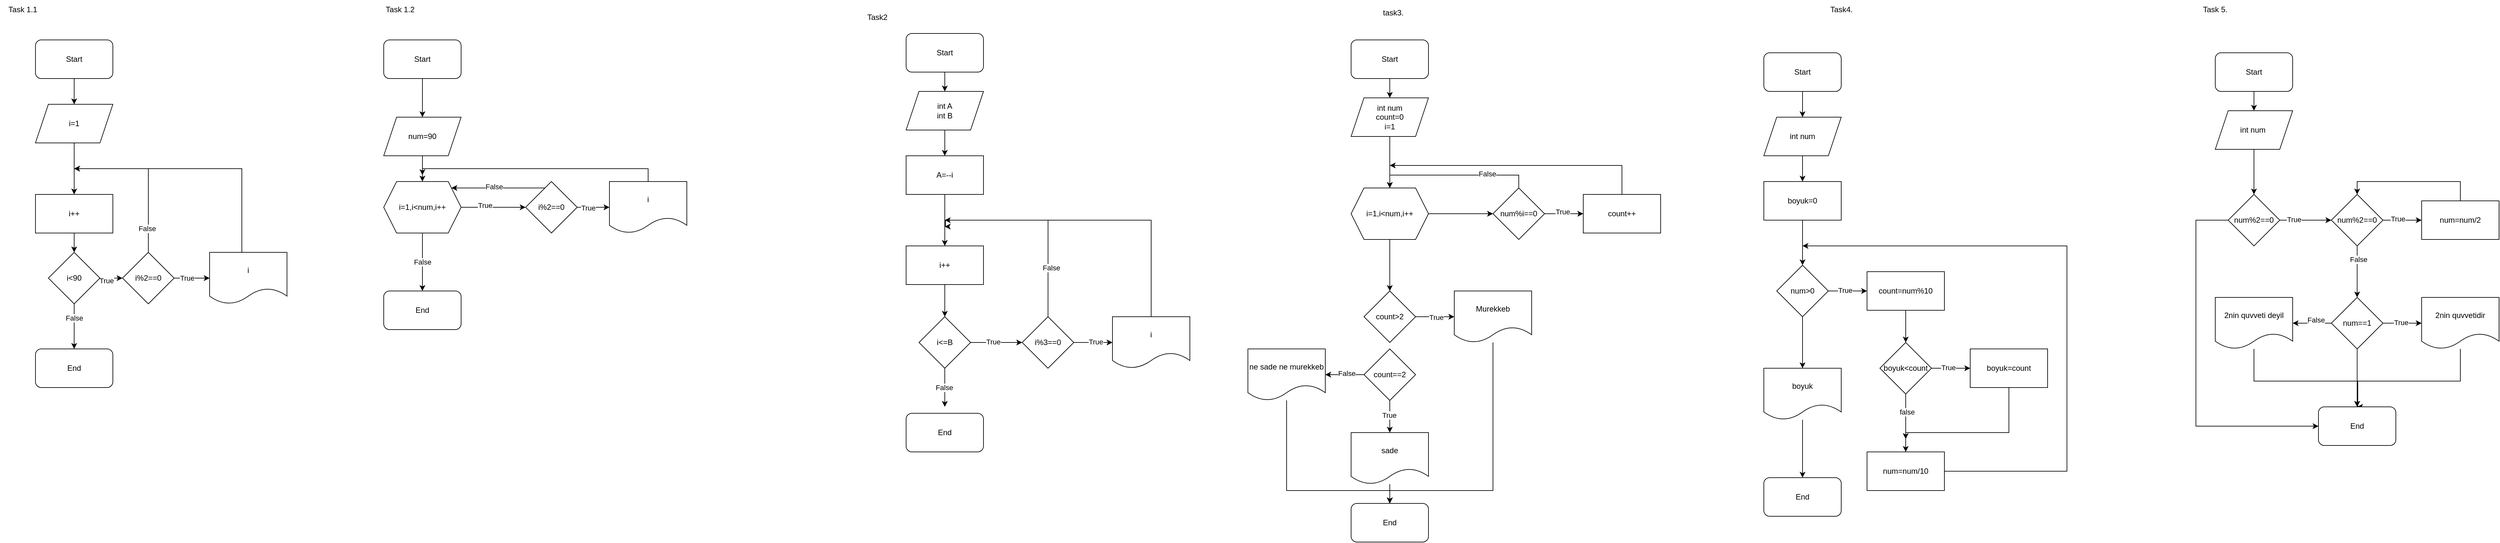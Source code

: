 <mxfile version="24.0.3" type="device">
  <diagram name="Page-1" id="K_lF_Sl0Wh9s5CHfGqQQ">
    <mxGraphModel dx="1843" dy="796" grid="1" gridSize="10" guides="1" tooltips="1" connect="1" arrows="1" fold="1" page="1" pageScale="1" pageWidth="850" pageHeight="1100" math="0" shadow="0">
      <root>
        <mxCell id="0" />
        <mxCell id="1" parent="0" />
        <mxCell id="X6KLgpfoWYu_5MkF8fKK-6" style="edgeStyle=orthogonalEdgeStyle;rounded=0;orthogonalLoop=1;jettySize=auto;html=1;" parent="1" source="X6KLgpfoWYu_5MkF8fKK-2" target="X6KLgpfoWYu_5MkF8fKK-3" edge="1">
          <mxGeometry relative="1" as="geometry" />
        </mxCell>
        <mxCell id="X6KLgpfoWYu_5MkF8fKK-2" value="St&lt;span style=&quot;background-color: initial;&quot;&gt;art&lt;/span&gt;" style="rounded=1;whiteSpace=wrap;html=1;" parent="1" vertex="1">
          <mxGeometry x="80" y="90" width="120" height="60" as="geometry" />
        </mxCell>
        <mxCell id="X6KLgpfoWYu_5MkF8fKK-56" style="edgeStyle=orthogonalEdgeStyle;rounded=0;orthogonalLoop=1;jettySize=auto;html=1;entryX=0.5;entryY=0;entryDx=0;entryDy=0;" parent="1" source="X6KLgpfoWYu_5MkF8fKK-3" target="X6KLgpfoWYu_5MkF8fKK-21" edge="1">
          <mxGeometry relative="1" as="geometry" />
        </mxCell>
        <mxCell id="X6KLgpfoWYu_5MkF8fKK-3" value="&lt;div&gt;i=1&lt;/div&gt;" style="shape=parallelogram;perimeter=parallelogramPerimeter;whiteSpace=wrap;html=1;fixedSize=1;" parent="1" vertex="1">
          <mxGeometry x="80" y="190" width="120" height="60" as="geometry" />
        </mxCell>
        <mxCell id="X6KLgpfoWYu_5MkF8fKK-23" style="edgeStyle=orthogonalEdgeStyle;rounded=0;orthogonalLoop=1;jettySize=auto;html=1;" parent="1" source="X6KLgpfoWYu_5MkF8fKK-4" target="X6KLgpfoWYu_5MkF8fKK-18" edge="1">
          <mxGeometry relative="1" as="geometry" />
        </mxCell>
        <mxCell id="X6KLgpfoWYu_5MkF8fKK-52" value="True" style="edgeLabel;html=1;align=center;verticalAlign=middle;resizable=0;points=[];" parent="X6KLgpfoWYu_5MkF8fKK-23" vertex="1" connectable="0">
          <mxGeometry x="-0.579" y="-4" relative="1" as="geometry">
            <mxPoint as="offset" />
          </mxGeometry>
        </mxCell>
        <mxCell id="X6KLgpfoWYu_5MkF8fKK-27" style="edgeStyle=orthogonalEdgeStyle;rounded=0;orthogonalLoop=1;jettySize=auto;html=1;" parent="1" source="X6KLgpfoWYu_5MkF8fKK-4" target="X6KLgpfoWYu_5MkF8fKK-14" edge="1">
          <mxGeometry relative="1" as="geometry" />
        </mxCell>
        <mxCell id="X6KLgpfoWYu_5MkF8fKK-53" value="False" style="edgeLabel;html=1;align=center;verticalAlign=middle;resizable=0;points=[];" parent="X6KLgpfoWYu_5MkF8fKK-27" vertex="1" connectable="0">
          <mxGeometry x="-0.372" relative="1" as="geometry">
            <mxPoint as="offset" />
          </mxGeometry>
        </mxCell>
        <mxCell id="X6KLgpfoWYu_5MkF8fKK-4" value="i&amp;lt;90" style="rhombus;whiteSpace=wrap;html=1;" parent="1" vertex="1">
          <mxGeometry x="100" y="420" width="80" height="80" as="geometry" />
        </mxCell>
        <mxCell id="X6KLgpfoWYu_5MkF8fKK-14" value="End" style="rounded=1;whiteSpace=wrap;html=1;" parent="1" vertex="1">
          <mxGeometry x="80" y="570" width="120" height="60" as="geometry" />
        </mxCell>
        <mxCell id="X6KLgpfoWYu_5MkF8fKK-59" style="edgeStyle=orthogonalEdgeStyle;rounded=0;orthogonalLoop=1;jettySize=auto;html=1;" parent="1" source="X6KLgpfoWYu_5MkF8fKK-10" edge="1">
          <mxGeometry relative="1" as="geometry">
            <mxPoint x="140" y="290" as="targetPoint" />
            <Array as="points">
              <mxPoint x="400" y="290" />
            </Array>
          </mxGeometry>
        </mxCell>
        <mxCell id="X6KLgpfoWYu_5MkF8fKK-10" value="i" style="shape=document;whiteSpace=wrap;html=1;boundedLbl=1;rounded=0;" parent="1" vertex="1">
          <mxGeometry x="350" y="420" width="120" height="80" as="geometry" />
        </mxCell>
        <mxCell id="X6KLgpfoWYu_5MkF8fKK-25" style="edgeStyle=orthogonalEdgeStyle;rounded=0;orthogonalLoop=1;jettySize=auto;html=1;" parent="1" source="X6KLgpfoWYu_5MkF8fKK-18" target="X6KLgpfoWYu_5MkF8fKK-10" edge="1">
          <mxGeometry relative="1" as="geometry" />
        </mxCell>
        <mxCell id="X6KLgpfoWYu_5MkF8fKK-50" value="True" style="edgeLabel;html=1;align=center;verticalAlign=middle;resizable=0;points=[];" parent="X6KLgpfoWYu_5MkF8fKK-25" vertex="1" connectable="0">
          <mxGeometry x="-0.287" relative="1" as="geometry">
            <mxPoint as="offset" />
          </mxGeometry>
        </mxCell>
        <mxCell id="X6KLgpfoWYu_5MkF8fKK-58" style="edgeStyle=orthogonalEdgeStyle;rounded=0;orthogonalLoop=1;jettySize=auto;html=1;" parent="1" source="X6KLgpfoWYu_5MkF8fKK-18" edge="1">
          <mxGeometry relative="1" as="geometry">
            <mxPoint x="140" y="290" as="targetPoint" />
            <Array as="points">
              <mxPoint x="255" y="290" />
            </Array>
          </mxGeometry>
        </mxCell>
        <mxCell id="X6KLgpfoWYu_5MkF8fKK-60" value="False" style="edgeLabel;html=1;align=center;verticalAlign=middle;resizable=0;points=[];" parent="X6KLgpfoWYu_5MkF8fKK-58" vertex="1" connectable="0">
          <mxGeometry x="-0.696" y="2" relative="1" as="geometry">
            <mxPoint as="offset" />
          </mxGeometry>
        </mxCell>
        <mxCell id="X6KLgpfoWYu_5MkF8fKK-18" value="i%2==0" style="rhombus;whiteSpace=wrap;html=1;" parent="1" vertex="1">
          <mxGeometry x="215" y="420" width="80" height="80" as="geometry" />
        </mxCell>
        <mxCell id="X6KLgpfoWYu_5MkF8fKK-57" style="edgeStyle=orthogonalEdgeStyle;rounded=0;orthogonalLoop=1;jettySize=auto;html=1;entryX=0.5;entryY=0;entryDx=0;entryDy=0;" parent="1" source="X6KLgpfoWYu_5MkF8fKK-21" target="X6KLgpfoWYu_5MkF8fKK-4" edge="1">
          <mxGeometry relative="1" as="geometry" />
        </mxCell>
        <mxCell id="X6KLgpfoWYu_5MkF8fKK-21" value="i++" style="whiteSpace=wrap;html=1;" parent="1" vertex="1">
          <mxGeometry x="80" y="330" width="120" height="60" as="geometry" />
        </mxCell>
        <mxCell id="X6KLgpfoWYu_5MkF8fKK-41" style="edgeStyle=orthogonalEdgeStyle;rounded=0;orthogonalLoop=1;jettySize=auto;html=1;entryX=0.5;entryY=0;entryDx=0;entryDy=0;" parent="1" source="X6KLgpfoWYu_5MkF8fKK-29" target="X6KLgpfoWYu_5MkF8fKK-30" edge="1">
          <mxGeometry relative="1" as="geometry" />
        </mxCell>
        <mxCell id="X6KLgpfoWYu_5MkF8fKK-29" value="Start" style="rounded=1;whiteSpace=wrap;html=1;" parent="1" vertex="1">
          <mxGeometry x="620" y="90" width="120" height="60" as="geometry" />
        </mxCell>
        <mxCell id="X6KLgpfoWYu_5MkF8fKK-38" style="edgeStyle=orthogonalEdgeStyle;rounded=0;orthogonalLoop=1;jettySize=auto;html=1;entryX=0.5;entryY=0;entryDx=0;entryDy=0;" parent="1" source="X6KLgpfoWYu_5MkF8fKK-30" target="X6KLgpfoWYu_5MkF8fKK-31" edge="1">
          <mxGeometry relative="1" as="geometry" />
        </mxCell>
        <mxCell id="X6KLgpfoWYu_5MkF8fKK-30" value="num=90" style="shape=parallelogram;perimeter=parallelogramPerimeter;whiteSpace=wrap;html=1;fixedSize=1;" parent="1" vertex="1">
          <mxGeometry x="620" y="210" width="120" height="60" as="geometry" />
        </mxCell>
        <mxCell id="X6KLgpfoWYu_5MkF8fKK-33" value="" style="edgeStyle=orthogonalEdgeStyle;rounded=0;orthogonalLoop=1;jettySize=auto;html=1;" parent="1" source="X6KLgpfoWYu_5MkF8fKK-31" target="X6KLgpfoWYu_5MkF8fKK-32" edge="1">
          <mxGeometry relative="1" as="geometry" />
        </mxCell>
        <mxCell id="X6KLgpfoWYu_5MkF8fKK-44" value="True" style="edgeLabel;html=1;align=center;verticalAlign=middle;resizable=0;points=[];" parent="X6KLgpfoWYu_5MkF8fKK-33" vertex="1" connectable="0">
          <mxGeometry x="-0.267" y="3" relative="1" as="geometry">
            <mxPoint as="offset" />
          </mxGeometry>
        </mxCell>
        <mxCell id="X6KLgpfoWYu_5MkF8fKK-43" value="False" style="edgeStyle=orthogonalEdgeStyle;rounded=0;orthogonalLoop=1;jettySize=auto;html=1;" parent="1" source="X6KLgpfoWYu_5MkF8fKK-31" target="X6KLgpfoWYu_5MkF8fKK-42" edge="1">
          <mxGeometry relative="1" as="geometry" />
        </mxCell>
        <mxCell id="X6KLgpfoWYu_5MkF8fKK-31" value="i=1,i&amp;lt;num,i++" style="shape=hexagon;perimeter=hexagonPerimeter2;whiteSpace=wrap;html=1;fixedSize=1;" parent="1" vertex="1">
          <mxGeometry x="620" y="310" width="120" height="80" as="geometry" />
        </mxCell>
        <mxCell id="X6KLgpfoWYu_5MkF8fKK-34" style="edgeStyle=orthogonalEdgeStyle;rounded=0;orthogonalLoop=1;jettySize=auto;html=1;" parent="1" source="X6KLgpfoWYu_5MkF8fKK-32" edge="1">
          <mxGeometry relative="1" as="geometry">
            <mxPoint x="970" y="350" as="targetPoint" />
          </mxGeometry>
        </mxCell>
        <mxCell id="X6KLgpfoWYu_5MkF8fKK-40" value="True" style="edgeLabel;html=1;align=center;verticalAlign=middle;resizable=0;points=[];" parent="X6KLgpfoWYu_5MkF8fKK-34" vertex="1" connectable="0">
          <mxGeometry x="-0.339" y="-1" relative="1" as="geometry">
            <mxPoint as="offset" />
          </mxGeometry>
        </mxCell>
        <mxCell id="X6KLgpfoWYu_5MkF8fKK-36" style="edgeStyle=orthogonalEdgeStyle;rounded=0;orthogonalLoop=1;jettySize=auto;html=1;" parent="1" source="X6KLgpfoWYu_5MkF8fKK-32" target="X6KLgpfoWYu_5MkF8fKK-31" edge="1">
          <mxGeometry relative="1" as="geometry">
            <Array as="points">
              <mxPoint x="790" y="320" />
              <mxPoint x="790" y="320" />
            </Array>
          </mxGeometry>
        </mxCell>
        <mxCell id="X6KLgpfoWYu_5MkF8fKK-39" value="False" style="edgeLabel;html=1;align=center;verticalAlign=middle;resizable=0;points=[];" parent="X6KLgpfoWYu_5MkF8fKK-36" vertex="1" connectable="0">
          <mxGeometry x="0.093" y="-2" relative="1" as="geometry">
            <mxPoint as="offset" />
          </mxGeometry>
        </mxCell>
        <mxCell id="X6KLgpfoWYu_5MkF8fKK-32" value="i%2==0" style="rhombus;whiteSpace=wrap;html=1;" parent="1" vertex="1">
          <mxGeometry x="840" y="310" width="80" height="80" as="geometry" />
        </mxCell>
        <mxCell id="X6KLgpfoWYu_5MkF8fKK-37" style="edgeStyle=orthogonalEdgeStyle;rounded=0;orthogonalLoop=1;jettySize=auto;html=1;" parent="1" source="X6KLgpfoWYu_5MkF8fKK-35" edge="1">
          <mxGeometry relative="1" as="geometry">
            <mxPoint x="680" y="300" as="targetPoint" />
            <Array as="points">
              <mxPoint x="1030" y="290" />
              <mxPoint x="680" y="290" />
            </Array>
          </mxGeometry>
        </mxCell>
        <mxCell id="X6KLgpfoWYu_5MkF8fKK-35" value="i" style="shape=document;whiteSpace=wrap;html=1;boundedLbl=1;" parent="1" vertex="1">
          <mxGeometry x="970" y="310" width="120" height="80" as="geometry" />
        </mxCell>
        <mxCell id="X6KLgpfoWYu_5MkF8fKK-42" value="End" style="rounded=1;whiteSpace=wrap;html=1;" parent="1" vertex="1">
          <mxGeometry x="620" y="480" width="120" height="60" as="geometry" />
        </mxCell>
        <mxCell id="X6KLgpfoWYu_5MkF8fKK-61" value="Task 1.1" style="text;html=1;align=center;verticalAlign=middle;resizable=0;points=[];autosize=1;strokeColor=none;fillColor=none;" parent="1" vertex="1">
          <mxGeometry x="25" y="28" width="70" height="30" as="geometry" />
        </mxCell>
        <mxCell id="X6KLgpfoWYu_5MkF8fKK-62" value="Task 1.2" style="text;html=1;align=center;verticalAlign=middle;resizable=0;points=[];autosize=1;strokeColor=none;fillColor=none;" parent="1" vertex="1">
          <mxGeometry x="610" y="28" width="70" height="30" as="geometry" />
        </mxCell>
        <mxCell id="X6KLgpfoWYu_5MkF8fKK-72" style="edgeStyle=orthogonalEdgeStyle;rounded=0;orthogonalLoop=1;jettySize=auto;html=1;" parent="1" source="X6KLgpfoWYu_5MkF8fKK-65" target="X6KLgpfoWYu_5MkF8fKK-66" edge="1">
          <mxGeometry relative="1" as="geometry" />
        </mxCell>
        <mxCell id="X6KLgpfoWYu_5MkF8fKK-65" value="Start" style="rounded=1;whiteSpace=wrap;html=1;" parent="1" vertex="1">
          <mxGeometry x="1430" y="80" width="120" height="60" as="geometry" />
        </mxCell>
        <mxCell id="X6KLgpfoWYu_5MkF8fKK-77" style="edgeStyle=orthogonalEdgeStyle;rounded=0;orthogonalLoop=1;jettySize=auto;html=1;entryX=0.5;entryY=0;entryDx=0;entryDy=0;" parent="1" source="X6KLgpfoWYu_5MkF8fKK-66" target="X6KLgpfoWYu_5MkF8fKK-76" edge="1">
          <mxGeometry relative="1" as="geometry" />
        </mxCell>
        <mxCell id="X6KLgpfoWYu_5MkF8fKK-66" value="int A&lt;div&gt;int B&lt;/div&gt;" style="shape=parallelogram;perimeter=parallelogramPerimeter;whiteSpace=wrap;html=1;fixedSize=1;" parent="1" vertex="1">
          <mxGeometry x="1430" y="170" width="120" height="60" as="geometry" />
        </mxCell>
        <mxCell id="X6KLgpfoWYu_5MkF8fKK-69" value="" style="edgeStyle=orthogonalEdgeStyle;rounded=0;orthogonalLoop=1;jettySize=auto;html=1;" parent="1" source="X6KLgpfoWYu_5MkF8fKK-67" target="X6KLgpfoWYu_5MkF8fKK-68" edge="1">
          <mxGeometry relative="1" as="geometry" />
        </mxCell>
        <mxCell id="X6KLgpfoWYu_5MkF8fKK-89" value="True" style="edgeLabel;html=1;align=center;verticalAlign=middle;resizable=0;points=[];" parent="X6KLgpfoWYu_5MkF8fKK-69" vertex="1" connectable="0">
          <mxGeometry x="-0.119" y="1" relative="1" as="geometry">
            <mxPoint as="offset" />
          </mxGeometry>
        </mxCell>
        <mxCell id="X6KLgpfoWYu_5MkF8fKK-85" style="edgeStyle=orthogonalEdgeStyle;rounded=0;orthogonalLoop=1;jettySize=auto;html=1;" parent="1" source="X6KLgpfoWYu_5MkF8fKK-67" edge="1">
          <mxGeometry relative="1" as="geometry">
            <mxPoint x="1490" y="660" as="targetPoint" />
          </mxGeometry>
        </mxCell>
        <mxCell id="X6KLgpfoWYu_5MkF8fKK-88" value="False" style="edgeLabel;html=1;align=center;verticalAlign=middle;resizable=0;points=[];" parent="X6KLgpfoWYu_5MkF8fKK-85" vertex="1" connectable="0">
          <mxGeometry x="-0.032" y="-1" relative="1" as="geometry">
            <mxPoint as="offset" />
          </mxGeometry>
        </mxCell>
        <mxCell id="X6KLgpfoWYu_5MkF8fKK-67" value="i&amp;lt;=B" style="rhombus;whiteSpace=wrap;html=1;" parent="1" vertex="1">
          <mxGeometry x="1450" y="520" width="80" height="80" as="geometry" />
        </mxCell>
        <mxCell id="X6KLgpfoWYu_5MkF8fKK-71" value="" style="edgeStyle=orthogonalEdgeStyle;rounded=0;orthogonalLoop=1;jettySize=auto;html=1;" parent="1" source="X6KLgpfoWYu_5MkF8fKK-68" target="X6KLgpfoWYu_5MkF8fKK-70" edge="1">
          <mxGeometry relative="1" as="geometry" />
        </mxCell>
        <mxCell id="X6KLgpfoWYu_5MkF8fKK-87" value="True" style="edgeLabel;html=1;align=center;verticalAlign=middle;resizable=0;points=[];" parent="X6KLgpfoWYu_5MkF8fKK-71" vertex="1" connectable="0">
          <mxGeometry x="0.135" y="1" relative="1" as="geometry">
            <mxPoint as="offset" />
          </mxGeometry>
        </mxCell>
        <mxCell id="X6KLgpfoWYu_5MkF8fKK-83" style="edgeStyle=orthogonalEdgeStyle;rounded=0;orthogonalLoop=1;jettySize=auto;html=1;" parent="1" edge="1">
          <mxGeometry relative="1" as="geometry">
            <mxPoint x="1490" y="370" as="targetPoint" />
            <mxPoint x="1650.059" y="519.999" as="sourcePoint" />
            <Array as="points">
              <mxPoint x="1650" y="370" />
            </Array>
          </mxGeometry>
        </mxCell>
        <mxCell id="X6KLgpfoWYu_5MkF8fKK-90" value="False" style="edgeLabel;html=1;align=center;verticalAlign=middle;resizable=0;points=[];" parent="X6KLgpfoWYu_5MkF8fKK-83" vertex="1" connectable="0">
          <mxGeometry x="-0.505" y="-5" relative="1" as="geometry">
            <mxPoint as="offset" />
          </mxGeometry>
        </mxCell>
        <mxCell id="X6KLgpfoWYu_5MkF8fKK-68" value="i%3==0" style="rhombus;whiteSpace=wrap;html=1;" parent="1" vertex="1">
          <mxGeometry x="1610" y="520" width="80" height="80" as="geometry" />
        </mxCell>
        <mxCell id="X6KLgpfoWYu_5MkF8fKK-84" style="edgeStyle=orthogonalEdgeStyle;rounded=0;orthogonalLoop=1;jettySize=auto;html=1;" parent="1" source="X6KLgpfoWYu_5MkF8fKK-70" edge="1">
          <mxGeometry relative="1" as="geometry">
            <mxPoint x="1490" y="380" as="targetPoint" />
            <Array as="points">
              <mxPoint x="1810" y="370" />
              <mxPoint x="1491" y="370" />
              <mxPoint x="1491" y="380" />
            </Array>
          </mxGeometry>
        </mxCell>
        <mxCell id="X6KLgpfoWYu_5MkF8fKK-70" value="i" style="shape=document;whiteSpace=wrap;html=1;boundedLbl=1;" parent="1" vertex="1">
          <mxGeometry x="1750" y="520" width="120" height="80" as="geometry" />
        </mxCell>
        <mxCell id="X6KLgpfoWYu_5MkF8fKK-79" style="edgeStyle=orthogonalEdgeStyle;rounded=0;orthogonalLoop=1;jettySize=auto;html=1;" parent="1" source="X6KLgpfoWYu_5MkF8fKK-76" target="X6KLgpfoWYu_5MkF8fKK-78" edge="1">
          <mxGeometry relative="1" as="geometry" />
        </mxCell>
        <mxCell id="X6KLgpfoWYu_5MkF8fKK-76" value="A=--i" style="rounded=0;whiteSpace=wrap;html=1;" parent="1" vertex="1">
          <mxGeometry x="1430" y="270" width="120" height="60" as="geometry" />
        </mxCell>
        <mxCell id="X6KLgpfoWYu_5MkF8fKK-81" style="edgeStyle=orthogonalEdgeStyle;rounded=0;orthogonalLoop=1;jettySize=auto;html=1;" parent="1" source="X6KLgpfoWYu_5MkF8fKK-78" target="X6KLgpfoWYu_5MkF8fKK-67" edge="1">
          <mxGeometry relative="1" as="geometry" />
        </mxCell>
        <mxCell id="X6KLgpfoWYu_5MkF8fKK-78" value="i++" style="rounded=0;whiteSpace=wrap;html=1;" parent="1" vertex="1">
          <mxGeometry x="1430" y="410" width="120" height="60" as="geometry" />
        </mxCell>
        <mxCell id="X6KLgpfoWYu_5MkF8fKK-86" value="End" style="rounded=1;whiteSpace=wrap;html=1;" parent="1" vertex="1">
          <mxGeometry x="1430" y="670" width="120" height="60" as="geometry" />
        </mxCell>
        <mxCell id="X6KLgpfoWYu_5MkF8fKK-91" value="Task2" style="text;html=1;align=center;verticalAlign=middle;resizable=0;points=[];autosize=1;strokeColor=none;fillColor=none;" parent="1" vertex="1">
          <mxGeometry x="1360" y="40" width="50" height="30" as="geometry" />
        </mxCell>
        <mxCell id="l2DQ5v4cgRsCBWhZb89i-29" style="edgeStyle=orthogonalEdgeStyle;rounded=0;orthogonalLoop=1;jettySize=auto;html=1;" edge="1" parent="1" source="X6KLgpfoWYu_5MkF8fKK-93" target="X6KLgpfoWYu_5MkF8fKK-94">
          <mxGeometry relative="1" as="geometry" />
        </mxCell>
        <mxCell id="X6KLgpfoWYu_5MkF8fKK-93" value="Start" style="rounded=1;whiteSpace=wrap;html=1;" parent="1" vertex="1">
          <mxGeometry x="2760" y="110" width="120" height="60" as="geometry" />
        </mxCell>
        <mxCell id="l2DQ5v4cgRsCBWhZb89i-33" value="" style="edgeStyle=orthogonalEdgeStyle;rounded=0;orthogonalLoop=1;jettySize=auto;html=1;" edge="1" parent="1" source="X6KLgpfoWYu_5MkF8fKK-94" target="l2DQ5v4cgRsCBWhZb89i-32">
          <mxGeometry relative="1" as="geometry" />
        </mxCell>
        <mxCell id="X6KLgpfoWYu_5MkF8fKK-94" value="int num" style="shape=parallelogram;perimeter=parallelogramPerimeter;whiteSpace=wrap;html=1;fixedSize=1;" parent="1" vertex="1">
          <mxGeometry x="2760" y="210" width="120" height="60" as="geometry" />
        </mxCell>
        <mxCell id="l2DQ5v4cgRsCBWhZb89i-40" value="" style="edgeStyle=orthogonalEdgeStyle;rounded=0;orthogonalLoop=1;jettySize=auto;html=1;" edge="1" parent="1" source="X6KLgpfoWYu_5MkF8fKK-95" target="l2DQ5v4cgRsCBWhZb89i-39">
          <mxGeometry relative="1" as="geometry" />
        </mxCell>
        <mxCell id="l2DQ5v4cgRsCBWhZb89i-46" value="True" style="edgeLabel;html=1;align=center;verticalAlign=middle;resizable=0;points=[];" vertex="1" connectable="0" parent="l2DQ5v4cgRsCBWhZb89i-40">
          <mxGeometry x="-0.14" y="1" relative="1" as="geometry">
            <mxPoint as="offset" />
          </mxGeometry>
        </mxCell>
        <mxCell id="l2DQ5v4cgRsCBWhZb89i-43" value="" style="edgeStyle=orthogonalEdgeStyle;rounded=0;orthogonalLoop=1;jettySize=auto;html=1;" edge="1" parent="1" source="X6KLgpfoWYu_5MkF8fKK-95" target="l2DQ5v4cgRsCBWhZb89i-42">
          <mxGeometry relative="1" as="geometry" />
        </mxCell>
        <mxCell id="l2DQ5v4cgRsCBWhZb89i-47" value="false" style="edgeLabel;html=1;align=center;verticalAlign=middle;resizable=0;points=[];" vertex="1" connectable="0" parent="l2DQ5v4cgRsCBWhZb89i-43">
          <mxGeometry x="-0.378" y="2" relative="1" as="geometry">
            <mxPoint as="offset" />
          </mxGeometry>
        </mxCell>
        <mxCell id="X6KLgpfoWYu_5MkF8fKK-95" value="boyuk&amp;lt;count" style="rhombus;whiteSpace=wrap;html=1;" parent="1" vertex="1">
          <mxGeometry x="2940" y="560" width="80" height="80" as="geometry" />
        </mxCell>
        <mxCell id="X6KLgpfoWYu_5MkF8fKK-96" value="Task4." style="text;html=1;align=center;verticalAlign=middle;resizable=0;points=[];autosize=1;strokeColor=none;fillColor=none;" parent="1" vertex="1">
          <mxGeometry x="2850" y="28" width="60" height="30" as="geometry" />
        </mxCell>
        <mxCell id="X6KLgpfoWYu_5MkF8fKK-97" value="task3.&lt;div&gt;&lt;br&gt;&lt;/div&gt;" style="text;html=1;align=center;verticalAlign=middle;resizable=0;points=[];autosize=1;strokeColor=none;fillColor=none;" parent="1" vertex="1">
          <mxGeometry x="2155" y="35" width="60" height="40" as="geometry" />
        </mxCell>
        <mxCell id="X6KLgpfoWYu_5MkF8fKK-101" style="edgeStyle=orthogonalEdgeStyle;rounded=0;orthogonalLoop=1;jettySize=auto;html=1;" parent="1" source="X6KLgpfoWYu_5MkF8fKK-98" target="X6KLgpfoWYu_5MkF8fKK-99" edge="1">
          <mxGeometry relative="1" as="geometry" />
        </mxCell>
        <mxCell id="X6KLgpfoWYu_5MkF8fKK-98" value="Start" style="rounded=1;whiteSpace=wrap;html=1;" parent="1" vertex="1">
          <mxGeometry x="2120" y="90" width="120" height="60" as="geometry" />
        </mxCell>
        <mxCell id="X6KLgpfoWYu_5MkF8fKK-106" value="" style="edgeStyle=orthogonalEdgeStyle;rounded=0;orthogonalLoop=1;jettySize=auto;html=1;" parent="1" source="X6KLgpfoWYu_5MkF8fKK-99" edge="1">
          <mxGeometry relative="1" as="geometry">
            <mxPoint x="2180.0" y="320" as="targetPoint" />
          </mxGeometry>
        </mxCell>
        <mxCell id="X6KLgpfoWYu_5MkF8fKK-99" value="int num&lt;div&gt;count=0&lt;/div&gt;&lt;div&gt;i=1&lt;/div&gt;" style="shape=parallelogram;perimeter=parallelogramPerimeter;whiteSpace=wrap;html=1;fixedSize=1;" parent="1" vertex="1">
          <mxGeometry x="2120" y="180" width="120" height="60" as="geometry" />
        </mxCell>
        <mxCell id="X6KLgpfoWYu_5MkF8fKK-108" value="" style="edgeStyle=orthogonalEdgeStyle;rounded=0;orthogonalLoop=1;jettySize=auto;html=1;" parent="1" source="X6KLgpfoWYu_5MkF8fKK-102" target="X6KLgpfoWYu_5MkF8fKK-107" edge="1">
          <mxGeometry relative="1" as="geometry" />
        </mxCell>
        <mxCell id="X6KLgpfoWYu_5MkF8fKK-115" value="" style="edgeStyle=orthogonalEdgeStyle;rounded=0;orthogonalLoop=1;jettySize=auto;html=1;" parent="1" source="X6KLgpfoWYu_5MkF8fKK-102" target="X6KLgpfoWYu_5MkF8fKK-114" edge="1">
          <mxGeometry relative="1" as="geometry" />
        </mxCell>
        <mxCell id="X6KLgpfoWYu_5MkF8fKK-102" value="i=1,i&amp;lt;num,i++" style="shape=hexagon;perimeter=hexagonPerimeter2;whiteSpace=wrap;html=1;fixedSize=1;" parent="1" vertex="1">
          <mxGeometry x="2120" y="320" width="120" height="80" as="geometry" />
        </mxCell>
        <mxCell id="X6KLgpfoWYu_5MkF8fKK-110" value="" style="edgeStyle=orthogonalEdgeStyle;rounded=0;orthogonalLoop=1;jettySize=auto;html=1;" parent="1" source="X6KLgpfoWYu_5MkF8fKK-107" target="X6KLgpfoWYu_5MkF8fKK-109" edge="1">
          <mxGeometry relative="1" as="geometry" />
        </mxCell>
        <mxCell id="X6KLgpfoWYu_5MkF8fKK-112" value="True" style="edgeLabel;html=1;align=center;verticalAlign=middle;resizable=0;points=[];" parent="X6KLgpfoWYu_5MkF8fKK-110" vertex="1" connectable="0">
          <mxGeometry x="-0.084" y="3" relative="1" as="geometry">
            <mxPoint as="offset" />
          </mxGeometry>
        </mxCell>
        <mxCell id="X6KLgpfoWYu_5MkF8fKK-111" style="edgeStyle=orthogonalEdgeStyle;rounded=0;orthogonalLoop=1;jettySize=auto;html=1;entryX=0.5;entryY=0;entryDx=0;entryDy=0;" parent="1" source="X6KLgpfoWYu_5MkF8fKK-107" target="X6KLgpfoWYu_5MkF8fKK-102" edge="1">
          <mxGeometry relative="1" as="geometry">
            <Array as="points">
              <mxPoint x="2380" y="300" />
              <mxPoint x="2180" y="300" />
            </Array>
          </mxGeometry>
        </mxCell>
        <mxCell id="X6KLgpfoWYu_5MkF8fKK-113" value="False" style="edgeLabel;html=1;align=center;verticalAlign=middle;resizable=0;points=[];" parent="X6KLgpfoWYu_5MkF8fKK-111" vertex="1" connectable="0">
          <mxGeometry x="-0.425" y="-2" relative="1" as="geometry">
            <mxPoint as="offset" />
          </mxGeometry>
        </mxCell>
        <mxCell id="X6KLgpfoWYu_5MkF8fKK-107" value="num%i==0" style="rhombus;whiteSpace=wrap;html=1;" parent="1" vertex="1">
          <mxGeometry x="2340" y="320" width="80" height="80" as="geometry" />
        </mxCell>
        <mxCell id="X6KLgpfoWYu_5MkF8fKK-123" style="edgeStyle=orthogonalEdgeStyle;rounded=0;orthogonalLoop=1;jettySize=auto;html=1;exitX=0.5;exitY=0;exitDx=0;exitDy=0;" parent="1" source="X6KLgpfoWYu_5MkF8fKK-109" edge="1">
          <mxGeometry relative="1" as="geometry">
            <mxPoint x="2180.0" y="285" as="targetPoint" />
            <mxPoint x="2540.0" y="315" as="sourcePoint" />
            <Array as="points">
              <mxPoint x="2540" y="285" />
            </Array>
          </mxGeometry>
        </mxCell>
        <mxCell id="X6KLgpfoWYu_5MkF8fKK-109" value="count++" style="whiteSpace=wrap;html=1;" parent="1" vertex="1">
          <mxGeometry x="2480" y="330" width="120" height="60" as="geometry" />
        </mxCell>
        <mxCell id="X6KLgpfoWYu_5MkF8fKK-117" value="" style="edgeStyle=orthogonalEdgeStyle;rounded=0;orthogonalLoop=1;jettySize=auto;html=1;" parent="1" source="X6KLgpfoWYu_5MkF8fKK-114" target="X6KLgpfoWYu_5MkF8fKK-116" edge="1">
          <mxGeometry relative="1" as="geometry" />
        </mxCell>
        <mxCell id="X6KLgpfoWYu_5MkF8fKK-124" value="True" style="edgeLabel;html=1;align=center;verticalAlign=middle;resizable=0;points=[];" parent="X6KLgpfoWYu_5MkF8fKK-117" vertex="1" connectable="0">
          <mxGeometry x="0.057" y="-1" relative="1" as="geometry">
            <mxPoint as="offset" />
          </mxGeometry>
        </mxCell>
        <mxCell id="X6KLgpfoWYu_5MkF8fKK-114" value="count&amp;gt;2" style="rhombus;whiteSpace=wrap;html=1;" parent="1" vertex="1">
          <mxGeometry x="2140" y="480" width="80" height="80" as="geometry" />
        </mxCell>
        <mxCell id="X6KLgpfoWYu_5MkF8fKK-122" style="edgeStyle=orthogonalEdgeStyle;rounded=0;orthogonalLoop=1;jettySize=auto;html=1;entryX=0.5;entryY=0;entryDx=0;entryDy=0;" parent="1" source="X6KLgpfoWYu_5MkF8fKK-116" target="X6KLgpfoWYu_5MkF8fKK-120" edge="1">
          <mxGeometry relative="1" as="geometry">
            <Array as="points">
              <mxPoint x="2340" y="790" />
              <mxPoint x="2180" y="790" />
            </Array>
          </mxGeometry>
        </mxCell>
        <mxCell id="X6KLgpfoWYu_5MkF8fKK-116" value="Murekkeb" style="shape=document;whiteSpace=wrap;html=1;boundedLbl=1;" parent="1" vertex="1">
          <mxGeometry x="2280" y="480" width="120" height="80" as="geometry" />
        </mxCell>
        <mxCell id="X6KLgpfoWYu_5MkF8fKK-121" value="" style="edgeStyle=orthogonalEdgeStyle;rounded=0;orthogonalLoop=1;jettySize=auto;html=1;" parent="1" source="X6KLgpfoWYu_5MkF8fKK-118" target="X6KLgpfoWYu_5MkF8fKK-120" edge="1">
          <mxGeometry relative="1" as="geometry" />
        </mxCell>
        <mxCell id="X6KLgpfoWYu_5MkF8fKK-133" style="edgeStyle=orthogonalEdgeStyle;rounded=0;orthogonalLoop=1;jettySize=auto;html=1;entryX=0.5;entryY=0;entryDx=0;entryDy=0;" parent="1" source="X6KLgpfoWYu_5MkF8fKK-118" target="X6KLgpfoWYu_5MkF8fKK-120" edge="1">
          <mxGeometry relative="1" as="geometry" />
        </mxCell>
        <mxCell id="X6KLgpfoWYu_5MkF8fKK-118" value="sade" style="shape=document;whiteSpace=wrap;html=1;boundedLbl=1;" parent="1" vertex="1">
          <mxGeometry x="2120" y="700" width="120" height="80" as="geometry" />
        </mxCell>
        <mxCell id="X6KLgpfoWYu_5MkF8fKK-120" value="End" style="rounded=1;whiteSpace=wrap;html=1;" parent="1" vertex="1">
          <mxGeometry x="2120" y="810" width="120" height="60" as="geometry" />
        </mxCell>
        <mxCell id="X6KLgpfoWYu_5MkF8fKK-127" style="edgeStyle=orthogonalEdgeStyle;rounded=0;orthogonalLoop=1;jettySize=auto;html=1;" parent="1" source="X6KLgpfoWYu_5MkF8fKK-126" target="X6KLgpfoWYu_5MkF8fKK-118" edge="1">
          <mxGeometry relative="1" as="geometry" />
        </mxCell>
        <mxCell id="X6KLgpfoWYu_5MkF8fKK-128" value="True" style="edgeLabel;html=1;align=center;verticalAlign=middle;resizable=0;points=[];" parent="X6KLgpfoWYu_5MkF8fKK-127" vertex="1" connectable="0">
          <mxGeometry x="-0.109" y="-1" relative="1" as="geometry">
            <mxPoint as="offset" />
          </mxGeometry>
        </mxCell>
        <mxCell id="X6KLgpfoWYu_5MkF8fKK-130" value="" style="edgeStyle=orthogonalEdgeStyle;rounded=0;orthogonalLoop=1;jettySize=auto;html=1;" parent="1" source="X6KLgpfoWYu_5MkF8fKK-126" target="X6KLgpfoWYu_5MkF8fKK-129" edge="1">
          <mxGeometry relative="1" as="geometry" />
        </mxCell>
        <mxCell id="X6KLgpfoWYu_5MkF8fKK-131" value="False" style="edgeLabel;html=1;align=center;verticalAlign=middle;resizable=0;points=[];" parent="X6KLgpfoWYu_5MkF8fKK-130" vertex="1" connectable="0">
          <mxGeometry x="-0.094" y="-2" relative="1" as="geometry">
            <mxPoint as="offset" />
          </mxGeometry>
        </mxCell>
        <mxCell id="X6KLgpfoWYu_5MkF8fKK-126" value="count==2" style="rhombus;whiteSpace=wrap;html=1;" parent="1" vertex="1">
          <mxGeometry x="2140" y="570" width="80" height="80" as="geometry" />
        </mxCell>
        <mxCell id="X6KLgpfoWYu_5MkF8fKK-132" style="edgeStyle=orthogonalEdgeStyle;rounded=0;orthogonalLoop=1;jettySize=auto;html=1;entryX=0.5;entryY=0;entryDx=0;entryDy=0;" parent="1" source="X6KLgpfoWYu_5MkF8fKK-129" target="X6KLgpfoWYu_5MkF8fKK-120" edge="1">
          <mxGeometry relative="1" as="geometry">
            <Array as="points">
              <mxPoint x="2020" y="790" />
              <mxPoint x="2180" y="790" />
            </Array>
          </mxGeometry>
        </mxCell>
        <mxCell id="X6KLgpfoWYu_5MkF8fKK-129" value="ne sade ne murekkeb" style="shape=document;whiteSpace=wrap;html=1;boundedLbl=1;" parent="1" vertex="1">
          <mxGeometry x="1960" y="570" width="120" height="80" as="geometry" />
        </mxCell>
        <mxCell id="l2DQ5v4cgRsCBWhZb89i-3" style="edgeStyle=orthogonalEdgeStyle;rounded=0;orthogonalLoop=1;jettySize=auto;html=1;" edge="1" parent="1" source="l2DQ5v4cgRsCBWhZb89i-1" target="l2DQ5v4cgRsCBWhZb89i-2">
          <mxGeometry relative="1" as="geometry" />
        </mxCell>
        <mxCell id="l2DQ5v4cgRsCBWhZb89i-1" value="Start" style="rounded=1;whiteSpace=wrap;html=1;" vertex="1" parent="1">
          <mxGeometry x="3460" y="110" width="120" height="60" as="geometry" />
        </mxCell>
        <mxCell id="l2DQ5v4cgRsCBWhZb89i-5" value="" style="edgeStyle=orthogonalEdgeStyle;rounded=0;orthogonalLoop=1;jettySize=auto;html=1;" edge="1" parent="1" source="l2DQ5v4cgRsCBWhZb89i-2" target="l2DQ5v4cgRsCBWhZb89i-4">
          <mxGeometry relative="1" as="geometry" />
        </mxCell>
        <mxCell id="l2DQ5v4cgRsCBWhZb89i-2" value="int num&amp;nbsp;" style="shape=parallelogram;perimeter=parallelogramPerimeter;whiteSpace=wrap;html=1;fixedSize=1;" vertex="1" parent="1">
          <mxGeometry x="3460" y="200" width="120" height="60" as="geometry" />
        </mxCell>
        <mxCell id="l2DQ5v4cgRsCBWhZb89i-7" value="" style="edgeStyle=orthogonalEdgeStyle;rounded=0;orthogonalLoop=1;jettySize=auto;html=1;" edge="1" parent="1" source="l2DQ5v4cgRsCBWhZb89i-4" target="l2DQ5v4cgRsCBWhZb89i-6">
          <mxGeometry relative="1" as="geometry" />
        </mxCell>
        <mxCell id="l2DQ5v4cgRsCBWhZb89i-8" value="True" style="edgeLabel;html=1;align=center;verticalAlign=middle;resizable=0;points=[];" vertex="1" connectable="0" parent="l2DQ5v4cgRsCBWhZb89i-7">
          <mxGeometry x="-0.466" y="1" relative="1" as="geometry">
            <mxPoint as="offset" />
          </mxGeometry>
        </mxCell>
        <mxCell id="l2DQ5v4cgRsCBWhZb89i-25" style="edgeStyle=orthogonalEdgeStyle;rounded=0;orthogonalLoop=1;jettySize=auto;html=1;entryX=0;entryY=0.5;entryDx=0;entryDy=0;" edge="1" parent="1" source="l2DQ5v4cgRsCBWhZb89i-4" target="l2DQ5v4cgRsCBWhZb89i-23">
          <mxGeometry relative="1" as="geometry">
            <Array as="points">
              <mxPoint x="3430" y="370" />
              <mxPoint x="3430" y="690" />
            </Array>
          </mxGeometry>
        </mxCell>
        <mxCell id="l2DQ5v4cgRsCBWhZb89i-4" value="num%2==0" style="rhombus;whiteSpace=wrap;html=1;" vertex="1" parent="1">
          <mxGeometry x="3480" y="330" width="80" height="80" as="geometry" />
        </mxCell>
        <mxCell id="l2DQ5v4cgRsCBWhZb89i-10" value="" style="edgeStyle=orthogonalEdgeStyle;rounded=0;orthogonalLoop=1;jettySize=auto;html=1;" edge="1" parent="1" source="l2DQ5v4cgRsCBWhZb89i-6" target="l2DQ5v4cgRsCBWhZb89i-9">
          <mxGeometry relative="1" as="geometry" />
        </mxCell>
        <mxCell id="l2DQ5v4cgRsCBWhZb89i-22" value="True" style="edgeLabel;html=1;align=center;verticalAlign=middle;resizable=0;points=[];" vertex="1" connectable="0" parent="l2DQ5v4cgRsCBWhZb89i-10">
          <mxGeometry x="-0.226" y="2" relative="1" as="geometry">
            <mxPoint as="offset" />
          </mxGeometry>
        </mxCell>
        <mxCell id="l2DQ5v4cgRsCBWhZb89i-14" value="" style="edgeStyle=orthogonalEdgeStyle;rounded=0;orthogonalLoop=1;jettySize=auto;html=1;" edge="1" parent="1" source="l2DQ5v4cgRsCBWhZb89i-6" target="l2DQ5v4cgRsCBWhZb89i-13">
          <mxGeometry relative="1" as="geometry" />
        </mxCell>
        <mxCell id="l2DQ5v4cgRsCBWhZb89i-21" value="False" style="edgeLabel;html=1;align=center;verticalAlign=middle;resizable=0;points=[];" vertex="1" connectable="0" parent="l2DQ5v4cgRsCBWhZb89i-14">
          <mxGeometry x="-0.472" y="2" relative="1" as="geometry">
            <mxPoint as="offset" />
          </mxGeometry>
        </mxCell>
        <mxCell id="l2DQ5v4cgRsCBWhZb89i-6" value="num%2==0" style="rhombus;whiteSpace=wrap;html=1;" vertex="1" parent="1">
          <mxGeometry x="3640" y="330" width="80" height="80" as="geometry" />
        </mxCell>
        <mxCell id="l2DQ5v4cgRsCBWhZb89i-12" style="edgeStyle=orthogonalEdgeStyle;rounded=0;orthogonalLoop=1;jettySize=auto;html=1;entryX=0.5;entryY=0;entryDx=0;entryDy=0;" edge="1" parent="1" source="l2DQ5v4cgRsCBWhZb89i-9" target="l2DQ5v4cgRsCBWhZb89i-6">
          <mxGeometry relative="1" as="geometry">
            <Array as="points">
              <mxPoint x="3840" y="310" />
              <mxPoint x="3680" y="310" />
            </Array>
          </mxGeometry>
        </mxCell>
        <mxCell id="l2DQ5v4cgRsCBWhZb89i-9" value="num=num/2" style="whiteSpace=wrap;html=1;" vertex="1" parent="1">
          <mxGeometry x="3780" y="340" width="120" height="60" as="geometry" />
        </mxCell>
        <mxCell id="l2DQ5v4cgRsCBWhZb89i-16" value="" style="edgeStyle=orthogonalEdgeStyle;rounded=0;orthogonalLoop=1;jettySize=auto;html=1;" edge="1" parent="1" source="l2DQ5v4cgRsCBWhZb89i-13" target="l2DQ5v4cgRsCBWhZb89i-15">
          <mxGeometry relative="1" as="geometry" />
        </mxCell>
        <mxCell id="l2DQ5v4cgRsCBWhZb89i-19" value="True" style="edgeLabel;html=1;align=center;verticalAlign=middle;resizable=0;points=[];" vertex="1" connectable="0" parent="l2DQ5v4cgRsCBWhZb89i-16">
          <mxGeometry x="-0.069" y="1" relative="1" as="geometry">
            <mxPoint as="offset" />
          </mxGeometry>
        </mxCell>
        <mxCell id="l2DQ5v4cgRsCBWhZb89i-18" value="" style="edgeStyle=orthogonalEdgeStyle;rounded=0;orthogonalLoop=1;jettySize=auto;html=1;" edge="1" parent="1" source="l2DQ5v4cgRsCBWhZb89i-13" target="l2DQ5v4cgRsCBWhZb89i-17">
          <mxGeometry relative="1" as="geometry" />
        </mxCell>
        <mxCell id="l2DQ5v4cgRsCBWhZb89i-20" value="False" style="edgeLabel;html=1;align=center;verticalAlign=middle;resizable=0;points=[];" vertex="1" connectable="0" parent="l2DQ5v4cgRsCBWhZb89i-18">
          <mxGeometry x="-0.206" y="-5" relative="1" as="geometry">
            <mxPoint as="offset" />
          </mxGeometry>
        </mxCell>
        <mxCell id="l2DQ5v4cgRsCBWhZb89i-24" value="" style="edgeStyle=orthogonalEdgeStyle;rounded=0;orthogonalLoop=1;jettySize=auto;html=1;" edge="1" parent="1" source="l2DQ5v4cgRsCBWhZb89i-13" target="l2DQ5v4cgRsCBWhZb89i-23">
          <mxGeometry relative="1" as="geometry" />
        </mxCell>
        <mxCell id="l2DQ5v4cgRsCBWhZb89i-13" value="num==1" style="rhombus;whiteSpace=wrap;html=1;" vertex="1" parent="1">
          <mxGeometry x="3640" y="490" width="80" height="80" as="geometry" />
        </mxCell>
        <mxCell id="l2DQ5v4cgRsCBWhZb89i-27" style="edgeStyle=orthogonalEdgeStyle;rounded=0;orthogonalLoop=1;jettySize=auto;html=1;" edge="1" parent="1" source="l2DQ5v4cgRsCBWhZb89i-15">
          <mxGeometry relative="1" as="geometry">
            <mxPoint x="3680" y="660" as="targetPoint" />
            <Array as="points">
              <mxPoint x="3840" y="620" />
              <mxPoint x="3681" y="620" />
              <mxPoint x="3681" y="660" />
            </Array>
          </mxGeometry>
        </mxCell>
        <mxCell id="l2DQ5v4cgRsCBWhZb89i-15" value="2nin quvvetidir" style="shape=document;whiteSpace=wrap;html=1;boundedLbl=1;" vertex="1" parent="1">
          <mxGeometry x="3780" y="490" width="120" height="80" as="geometry" />
        </mxCell>
        <mxCell id="l2DQ5v4cgRsCBWhZb89i-26" style="edgeStyle=orthogonalEdgeStyle;rounded=0;orthogonalLoop=1;jettySize=auto;html=1;" edge="1" parent="1" source="l2DQ5v4cgRsCBWhZb89i-17" target="l2DQ5v4cgRsCBWhZb89i-23">
          <mxGeometry relative="1" as="geometry">
            <Array as="points">
              <mxPoint x="3520" y="620" />
              <mxPoint x="3680" y="620" />
            </Array>
          </mxGeometry>
        </mxCell>
        <mxCell id="l2DQ5v4cgRsCBWhZb89i-17" value="2nin quvveti deyil" style="shape=document;whiteSpace=wrap;html=1;boundedLbl=1;" vertex="1" parent="1">
          <mxGeometry x="3460" y="490" width="120" height="80" as="geometry" />
        </mxCell>
        <mxCell id="l2DQ5v4cgRsCBWhZb89i-23" value="End" style="rounded=1;whiteSpace=wrap;html=1;" vertex="1" parent="1">
          <mxGeometry x="3620" y="660" width="120" height="60" as="geometry" />
        </mxCell>
        <mxCell id="l2DQ5v4cgRsCBWhZb89i-28" value="Task 5." style="text;html=1;align=center;verticalAlign=middle;whiteSpace=wrap;rounded=0;" vertex="1" parent="1">
          <mxGeometry x="3430" y="28" width="60" height="30" as="geometry" />
        </mxCell>
        <mxCell id="l2DQ5v4cgRsCBWhZb89i-35" value="" style="edgeStyle=orthogonalEdgeStyle;rounded=0;orthogonalLoop=1;jettySize=auto;html=1;" edge="1" parent="1" source="l2DQ5v4cgRsCBWhZb89i-32" target="l2DQ5v4cgRsCBWhZb89i-34">
          <mxGeometry relative="1" as="geometry" />
        </mxCell>
        <mxCell id="l2DQ5v4cgRsCBWhZb89i-32" value="boyuk=0" style="whiteSpace=wrap;html=1;" vertex="1" parent="1">
          <mxGeometry x="2760" y="310" width="120" height="60" as="geometry" />
        </mxCell>
        <mxCell id="l2DQ5v4cgRsCBWhZb89i-37" value="" style="edgeStyle=orthogonalEdgeStyle;rounded=0;orthogonalLoop=1;jettySize=auto;html=1;" edge="1" parent="1" source="l2DQ5v4cgRsCBWhZb89i-34" target="l2DQ5v4cgRsCBWhZb89i-36">
          <mxGeometry relative="1" as="geometry" />
        </mxCell>
        <mxCell id="l2DQ5v4cgRsCBWhZb89i-48" value="True" style="edgeLabel;html=1;align=center;verticalAlign=middle;resizable=0;points=[];" vertex="1" connectable="0" parent="l2DQ5v4cgRsCBWhZb89i-37">
          <mxGeometry x="-0.14" y="1" relative="1" as="geometry">
            <mxPoint as="offset" />
          </mxGeometry>
        </mxCell>
        <mxCell id="l2DQ5v4cgRsCBWhZb89i-50" value="" style="edgeStyle=orthogonalEdgeStyle;rounded=0;orthogonalLoop=1;jettySize=auto;html=1;" edge="1" parent="1" source="l2DQ5v4cgRsCBWhZb89i-34" target="l2DQ5v4cgRsCBWhZb89i-49">
          <mxGeometry relative="1" as="geometry" />
        </mxCell>
        <mxCell id="l2DQ5v4cgRsCBWhZb89i-34" value="num&amp;gt;0" style="rhombus;whiteSpace=wrap;html=1;" vertex="1" parent="1">
          <mxGeometry x="2780" y="440" width="80" height="80" as="geometry" />
        </mxCell>
        <mxCell id="l2DQ5v4cgRsCBWhZb89i-38" style="edgeStyle=orthogonalEdgeStyle;rounded=0;orthogonalLoop=1;jettySize=auto;html=1;entryX=0.5;entryY=0;entryDx=0;entryDy=0;" edge="1" parent="1" source="l2DQ5v4cgRsCBWhZb89i-36" target="X6KLgpfoWYu_5MkF8fKK-95">
          <mxGeometry relative="1" as="geometry" />
        </mxCell>
        <mxCell id="l2DQ5v4cgRsCBWhZb89i-36" value="count=num%10" style="whiteSpace=wrap;html=1;" vertex="1" parent="1">
          <mxGeometry x="2920" y="450" width="120" height="60" as="geometry" />
        </mxCell>
        <mxCell id="l2DQ5v4cgRsCBWhZb89i-44" style="edgeStyle=orthogonalEdgeStyle;rounded=0;orthogonalLoop=1;jettySize=auto;html=1;" edge="1" parent="1" source="l2DQ5v4cgRsCBWhZb89i-39">
          <mxGeometry relative="1" as="geometry">
            <mxPoint x="2980" y="710" as="targetPoint" />
            <Array as="points">
              <mxPoint x="3140" y="700" />
              <mxPoint x="2980" y="700" />
            </Array>
          </mxGeometry>
        </mxCell>
        <mxCell id="l2DQ5v4cgRsCBWhZb89i-39" value="boyuk=count" style="whiteSpace=wrap;html=1;" vertex="1" parent="1">
          <mxGeometry x="3080" y="570" width="120" height="60" as="geometry" />
        </mxCell>
        <mxCell id="l2DQ5v4cgRsCBWhZb89i-45" style="edgeStyle=orthogonalEdgeStyle;rounded=0;orthogonalLoop=1;jettySize=auto;html=1;" edge="1" parent="1" source="l2DQ5v4cgRsCBWhZb89i-42">
          <mxGeometry relative="1" as="geometry">
            <mxPoint x="2820" y="410" as="targetPoint" />
            <Array as="points">
              <mxPoint x="3230" y="760" />
              <mxPoint x="3230" y="410" />
            </Array>
          </mxGeometry>
        </mxCell>
        <mxCell id="l2DQ5v4cgRsCBWhZb89i-42" value="num=num/10" style="whiteSpace=wrap;html=1;" vertex="1" parent="1">
          <mxGeometry x="2920" y="730" width="120" height="60" as="geometry" />
        </mxCell>
        <mxCell id="l2DQ5v4cgRsCBWhZb89i-52" value="" style="edgeStyle=orthogonalEdgeStyle;rounded=0;orthogonalLoop=1;jettySize=auto;html=1;" edge="1" parent="1" source="l2DQ5v4cgRsCBWhZb89i-49" target="l2DQ5v4cgRsCBWhZb89i-51">
          <mxGeometry relative="1" as="geometry" />
        </mxCell>
        <mxCell id="l2DQ5v4cgRsCBWhZb89i-49" value="boyuk" style="shape=document;whiteSpace=wrap;html=1;boundedLbl=1;" vertex="1" parent="1">
          <mxGeometry x="2760" y="600" width="120" height="80" as="geometry" />
        </mxCell>
        <mxCell id="l2DQ5v4cgRsCBWhZb89i-51" value="End" style="rounded=1;whiteSpace=wrap;html=1;" vertex="1" parent="1">
          <mxGeometry x="2760" y="770" width="120" height="60" as="geometry" />
        </mxCell>
      </root>
    </mxGraphModel>
  </diagram>
</mxfile>
